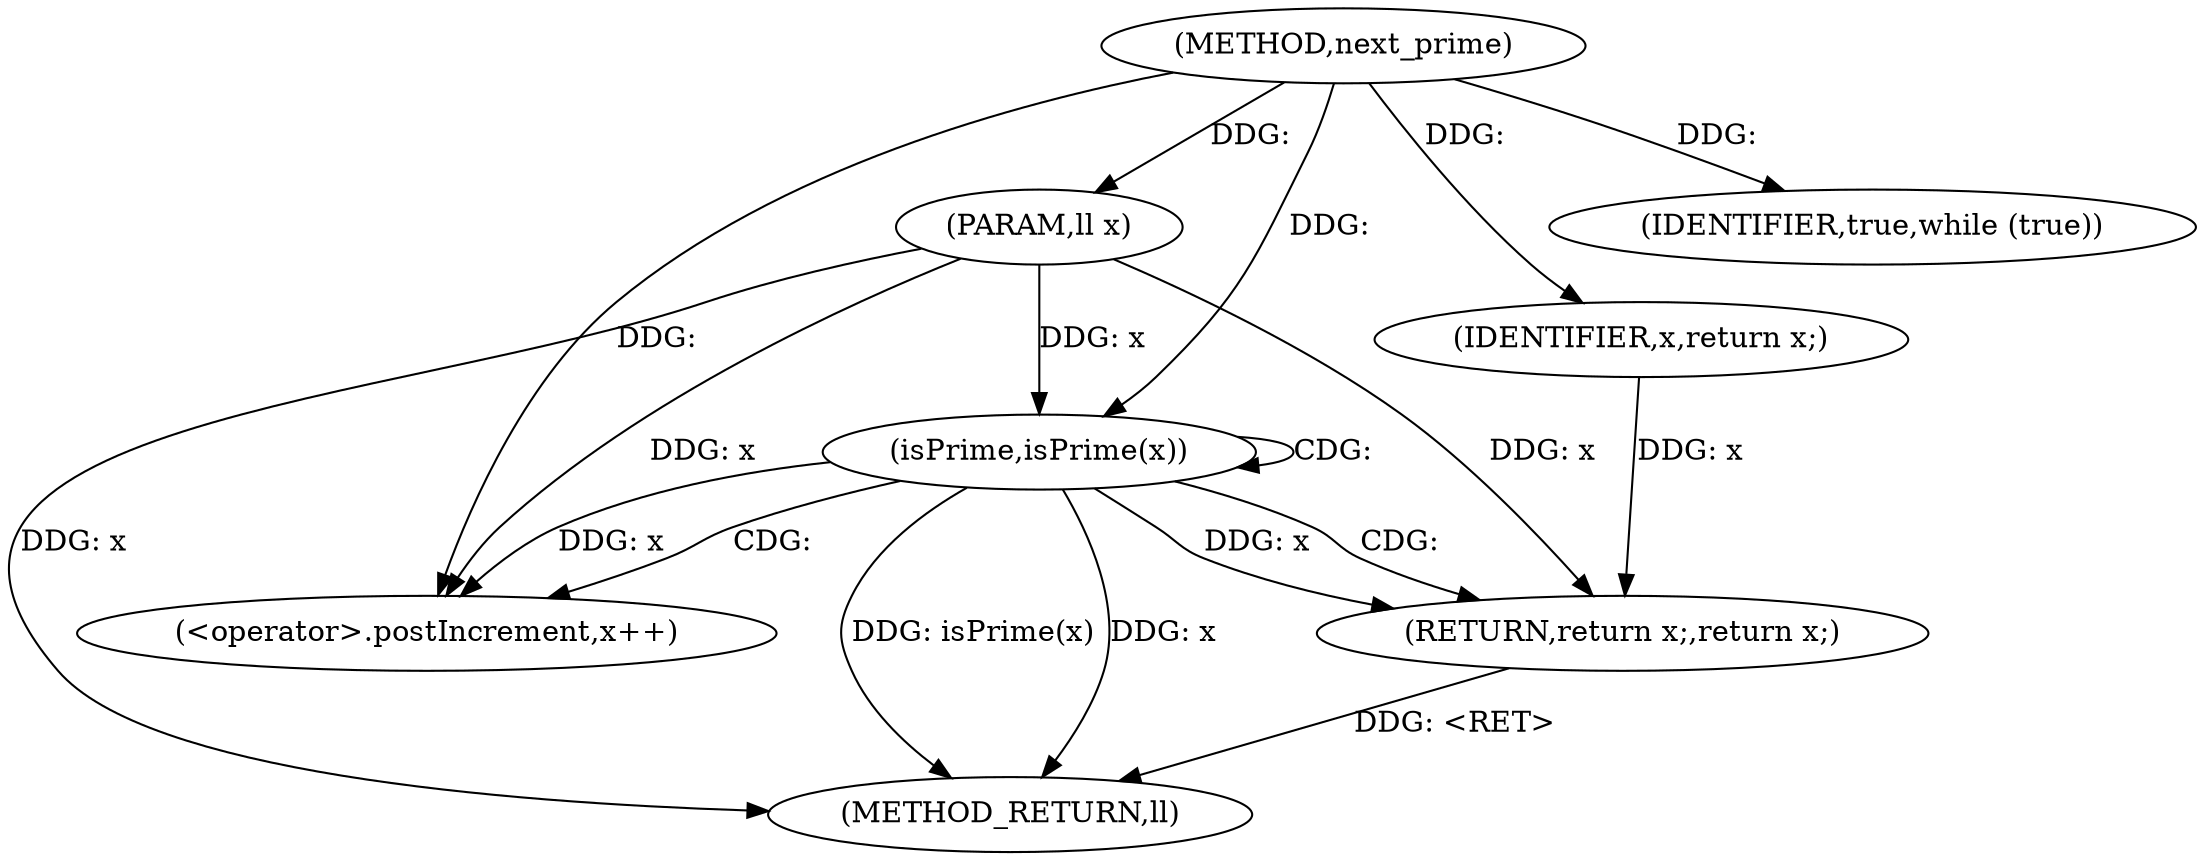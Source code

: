 digraph "next_prime" {  
"1000384" [label = "(METHOD,next_prime)" ]
"1000398" [label = "(METHOD_RETURN,ll)" ]
"1000385" [label = "(PARAM,ll x)" ]
"1000388" [label = "(IDENTIFIER,true,while (true))" ]
"1000391" [label = "(isPrime,isPrime(x))" ]
"1000393" [label = "(RETURN,return x;,return x;)" ]
"1000394" [label = "(IDENTIFIER,x,return x;)" ]
"1000396" [label = "(<operator>.postIncrement,x++)" ]
  "1000393" -> "1000398"  [ label = "DDG: <RET>"] 
  "1000385" -> "1000398"  [ label = "DDG: x"] 
  "1000391" -> "1000398"  [ label = "DDG: x"] 
  "1000391" -> "1000398"  [ label = "DDG: isPrime(x)"] 
  "1000384" -> "1000385"  [ label = "DDG: "] 
  "1000384" -> "1000388"  [ label = "DDG: "] 
  "1000394" -> "1000393"  [ label = "DDG: x"] 
  "1000391" -> "1000393"  [ label = "DDG: x"] 
  "1000385" -> "1000393"  [ label = "DDG: x"] 
  "1000385" -> "1000391"  [ label = "DDG: x"] 
  "1000384" -> "1000391"  [ label = "DDG: "] 
  "1000384" -> "1000394"  [ label = "DDG: "] 
  "1000391" -> "1000396"  [ label = "DDG: x"] 
  "1000385" -> "1000396"  [ label = "DDG: x"] 
  "1000384" -> "1000396"  [ label = "DDG: "] 
  "1000391" -> "1000396"  [ label = "CDG: "] 
  "1000391" -> "1000393"  [ label = "CDG: "] 
  "1000391" -> "1000391"  [ label = "CDG: "] 
}
